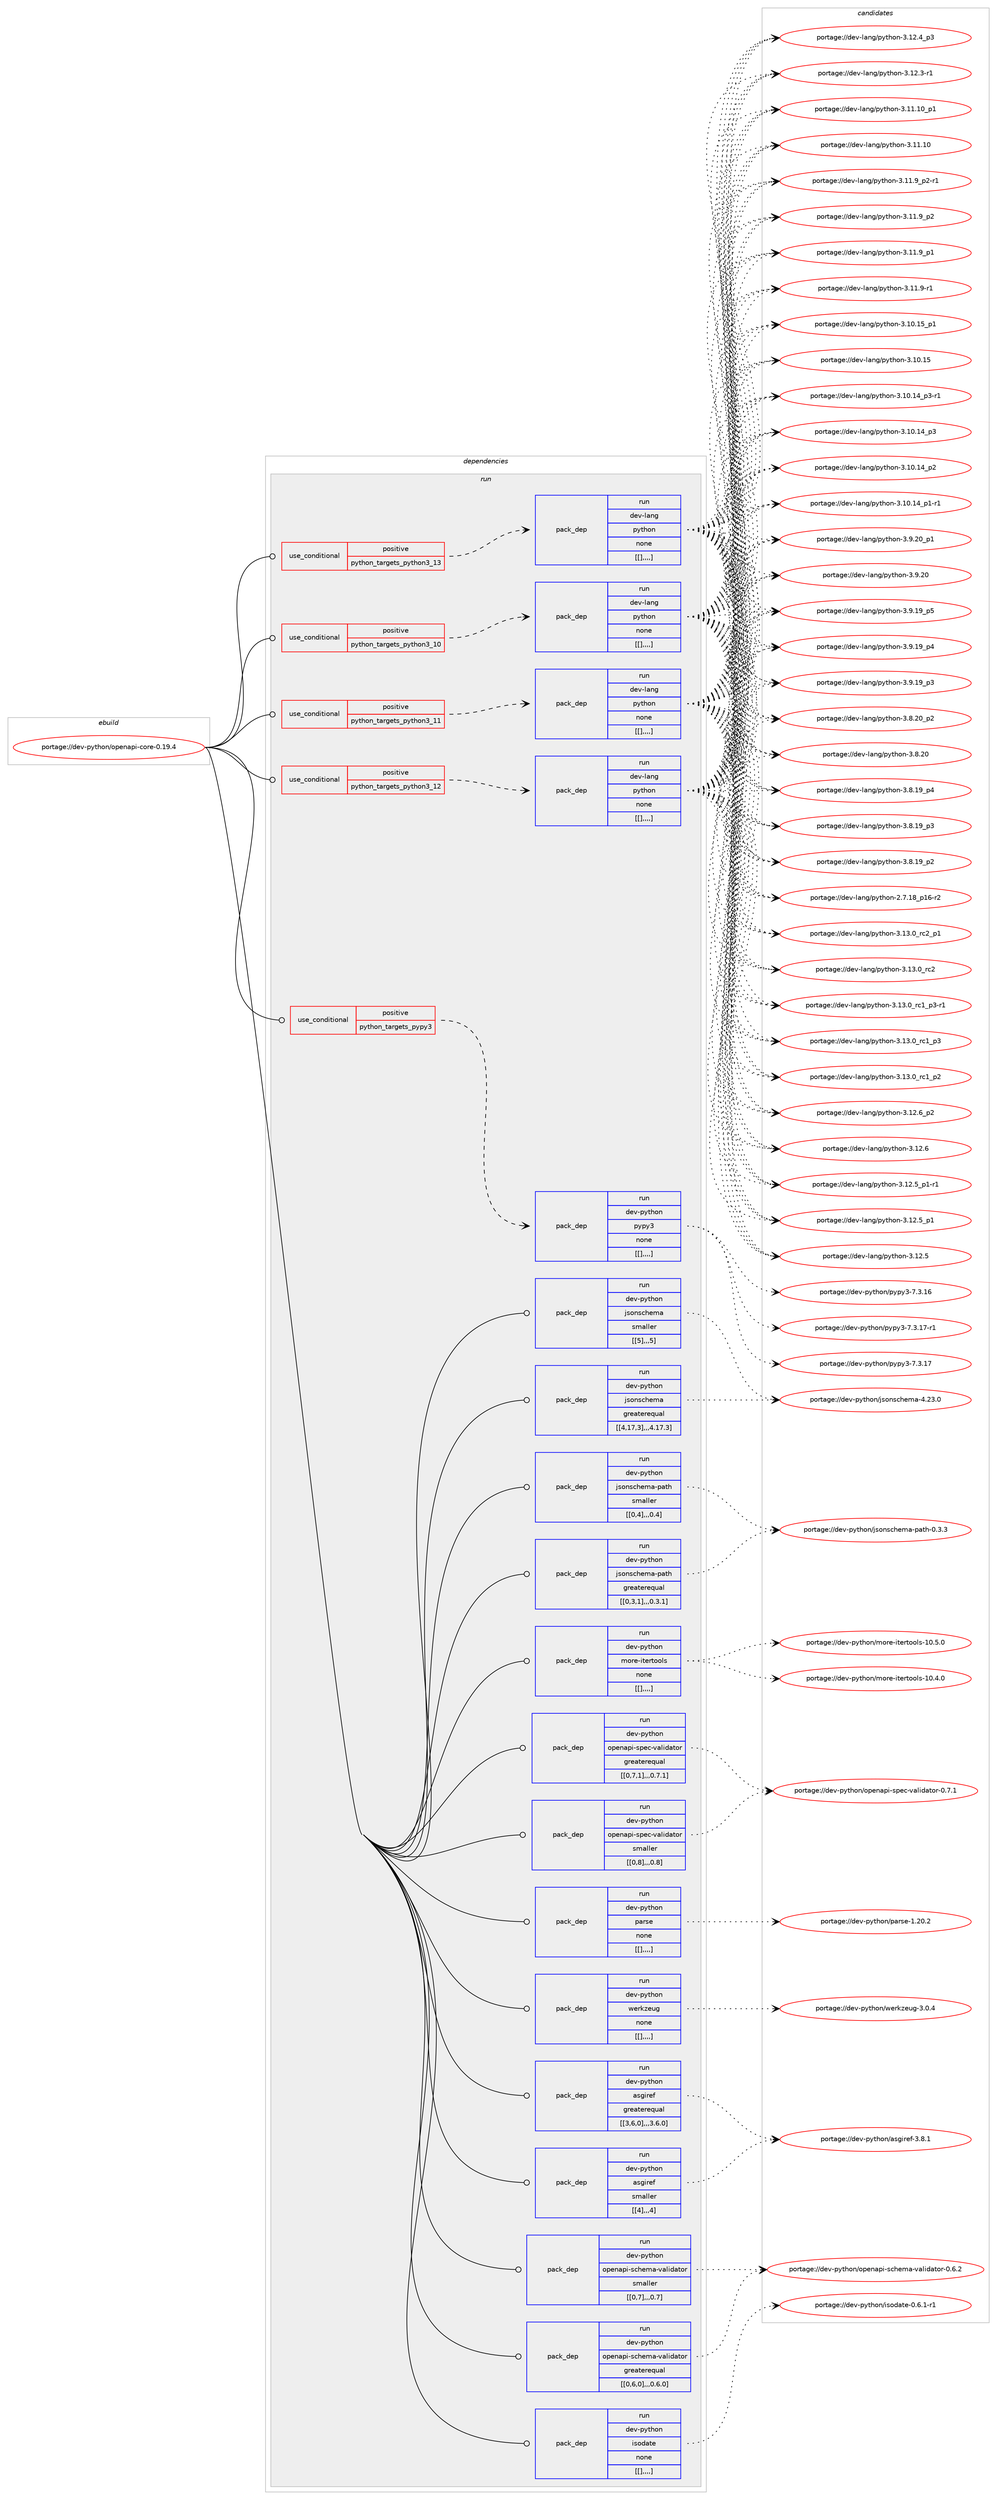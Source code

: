 digraph prolog {

# *************
# Graph options
# *************

newrank=true;
concentrate=true;
compound=true;
graph [rankdir=LR,fontname=Helvetica,fontsize=10,ranksep=1.5];#, ranksep=2.5, nodesep=0.2];
edge  [arrowhead=vee];
node  [fontname=Helvetica,fontsize=10];

# **********
# The ebuild
# **********

subgraph cluster_leftcol {
color=gray;
label=<<i>ebuild</i>>;
id [label="portage://dev-python/openapi-core-0.19.4", color=red, width=4, href="../dev-python/openapi-core-0.19.4.svg"];
}

# ****************
# The dependencies
# ****************

subgraph cluster_midcol {
color=gray;
label=<<i>dependencies</i>>;
subgraph cluster_compile {
fillcolor="#eeeeee";
style=filled;
label=<<i>compile</i>>;
}
subgraph cluster_compileandrun {
fillcolor="#eeeeee";
style=filled;
label=<<i>compile and run</i>>;
}
subgraph cluster_run {
fillcolor="#eeeeee";
style=filled;
label=<<i>run</i>>;
subgraph cond36734 {
dependency155090 [label=<<TABLE BORDER="0" CELLBORDER="1" CELLSPACING="0" CELLPADDING="4"><TR><TD ROWSPAN="3" CELLPADDING="10">use_conditional</TD></TR><TR><TD>positive</TD></TR><TR><TD>python_targets_pypy3</TD></TR></TABLE>>, shape=none, color=red];
subgraph pack117142 {
dependency155091 [label=<<TABLE BORDER="0" CELLBORDER="1" CELLSPACING="0" CELLPADDING="4" WIDTH="220"><TR><TD ROWSPAN="6" CELLPADDING="30">pack_dep</TD></TR><TR><TD WIDTH="110">run</TD></TR><TR><TD>dev-python</TD></TR><TR><TD>pypy3</TD></TR><TR><TD>none</TD></TR><TR><TD>[[],,,,]</TD></TR></TABLE>>, shape=none, color=blue];
}
dependency155090:e -> dependency155091:w [weight=20,style="dashed",arrowhead="vee"];
}
id:e -> dependency155090:w [weight=20,style="solid",arrowhead="odot"];
subgraph cond36735 {
dependency155092 [label=<<TABLE BORDER="0" CELLBORDER="1" CELLSPACING="0" CELLPADDING="4"><TR><TD ROWSPAN="3" CELLPADDING="10">use_conditional</TD></TR><TR><TD>positive</TD></TR><TR><TD>python_targets_python3_10</TD></TR></TABLE>>, shape=none, color=red];
subgraph pack117143 {
dependency155093 [label=<<TABLE BORDER="0" CELLBORDER="1" CELLSPACING="0" CELLPADDING="4" WIDTH="220"><TR><TD ROWSPAN="6" CELLPADDING="30">pack_dep</TD></TR><TR><TD WIDTH="110">run</TD></TR><TR><TD>dev-lang</TD></TR><TR><TD>python</TD></TR><TR><TD>none</TD></TR><TR><TD>[[],,,,]</TD></TR></TABLE>>, shape=none, color=blue];
}
dependency155092:e -> dependency155093:w [weight=20,style="dashed",arrowhead="vee"];
}
id:e -> dependency155092:w [weight=20,style="solid",arrowhead="odot"];
subgraph cond36736 {
dependency155094 [label=<<TABLE BORDER="0" CELLBORDER="1" CELLSPACING="0" CELLPADDING="4"><TR><TD ROWSPAN="3" CELLPADDING="10">use_conditional</TD></TR><TR><TD>positive</TD></TR><TR><TD>python_targets_python3_11</TD></TR></TABLE>>, shape=none, color=red];
subgraph pack117144 {
dependency155095 [label=<<TABLE BORDER="0" CELLBORDER="1" CELLSPACING="0" CELLPADDING="4" WIDTH="220"><TR><TD ROWSPAN="6" CELLPADDING="30">pack_dep</TD></TR><TR><TD WIDTH="110">run</TD></TR><TR><TD>dev-lang</TD></TR><TR><TD>python</TD></TR><TR><TD>none</TD></TR><TR><TD>[[],,,,]</TD></TR></TABLE>>, shape=none, color=blue];
}
dependency155094:e -> dependency155095:w [weight=20,style="dashed",arrowhead="vee"];
}
id:e -> dependency155094:w [weight=20,style="solid",arrowhead="odot"];
subgraph cond36737 {
dependency155096 [label=<<TABLE BORDER="0" CELLBORDER="1" CELLSPACING="0" CELLPADDING="4"><TR><TD ROWSPAN="3" CELLPADDING="10">use_conditional</TD></TR><TR><TD>positive</TD></TR><TR><TD>python_targets_python3_12</TD></TR></TABLE>>, shape=none, color=red];
subgraph pack117145 {
dependency155097 [label=<<TABLE BORDER="0" CELLBORDER="1" CELLSPACING="0" CELLPADDING="4" WIDTH="220"><TR><TD ROWSPAN="6" CELLPADDING="30">pack_dep</TD></TR><TR><TD WIDTH="110">run</TD></TR><TR><TD>dev-lang</TD></TR><TR><TD>python</TD></TR><TR><TD>none</TD></TR><TR><TD>[[],,,,]</TD></TR></TABLE>>, shape=none, color=blue];
}
dependency155096:e -> dependency155097:w [weight=20,style="dashed",arrowhead="vee"];
}
id:e -> dependency155096:w [weight=20,style="solid",arrowhead="odot"];
subgraph cond36738 {
dependency155098 [label=<<TABLE BORDER="0" CELLBORDER="1" CELLSPACING="0" CELLPADDING="4"><TR><TD ROWSPAN="3" CELLPADDING="10">use_conditional</TD></TR><TR><TD>positive</TD></TR><TR><TD>python_targets_python3_13</TD></TR></TABLE>>, shape=none, color=red];
subgraph pack117146 {
dependency155099 [label=<<TABLE BORDER="0" CELLBORDER="1" CELLSPACING="0" CELLPADDING="4" WIDTH="220"><TR><TD ROWSPAN="6" CELLPADDING="30">pack_dep</TD></TR><TR><TD WIDTH="110">run</TD></TR><TR><TD>dev-lang</TD></TR><TR><TD>python</TD></TR><TR><TD>none</TD></TR><TR><TD>[[],,,,]</TD></TR></TABLE>>, shape=none, color=blue];
}
dependency155098:e -> dependency155099:w [weight=20,style="dashed",arrowhead="vee"];
}
id:e -> dependency155098:w [weight=20,style="solid",arrowhead="odot"];
subgraph pack117147 {
dependency155100 [label=<<TABLE BORDER="0" CELLBORDER="1" CELLSPACING="0" CELLPADDING="4" WIDTH="220"><TR><TD ROWSPAN="6" CELLPADDING="30">pack_dep</TD></TR><TR><TD WIDTH="110">run</TD></TR><TR><TD>dev-python</TD></TR><TR><TD>asgiref</TD></TR><TR><TD>greaterequal</TD></TR><TR><TD>[[3,6,0],,,3.6.0]</TD></TR></TABLE>>, shape=none, color=blue];
}
id:e -> dependency155100:w [weight=20,style="solid",arrowhead="odot"];
subgraph pack117148 {
dependency155101 [label=<<TABLE BORDER="0" CELLBORDER="1" CELLSPACING="0" CELLPADDING="4" WIDTH="220"><TR><TD ROWSPAN="6" CELLPADDING="30">pack_dep</TD></TR><TR><TD WIDTH="110">run</TD></TR><TR><TD>dev-python</TD></TR><TR><TD>asgiref</TD></TR><TR><TD>smaller</TD></TR><TR><TD>[[4],,,4]</TD></TR></TABLE>>, shape=none, color=blue];
}
id:e -> dependency155101:w [weight=20,style="solid",arrowhead="odot"];
subgraph pack117149 {
dependency155102 [label=<<TABLE BORDER="0" CELLBORDER="1" CELLSPACING="0" CELLPADDING="4" WIDTH="220"><TR><TD ROWSPAN="6" CELLPADDING="30">pack_dep</TD></TR><TR><TD WIDTH="110">run</TD></TR><TR><TD>dev-python</TD></TR><TR><TD>isodate</TD></TR><TR><TD>none</TD></TR><TR><TD>[[],,,,]</TD></TR></TABLE>>, shape=none, color=blue];
}
id:e -> dependency155102:w [weight=20,style="solid",arrowhead="odot"];
subgraph pack117150 {
dependency155103 [label=<<TABLE BORDER="0" CELLBORDER="1" CELLSPACING="0" CELLPADDING="4" WIDTH="220"><TR><TD ROWSPAN="6" CELLPADDING="30">pack_dep</TD></TR><TR><TD WIDTH="110">run</TD></TR><TR><TD>dev-python</TD></TR><TR><TD>jsonschema</TD></TR><TR><TD>greaterequal</TD></TR><TR><TD>[[4,17,3],,,4.17.3]</TD></TR></TABLE>>, shape=none, color=blue];
}
id:e -> dependency155103:w [weight=20,style="solid",arrowhead="odot"];
subgraph pack117151 {
dependency155104 [label=<<TABLE BORDER="0" CELLBORDER="1" CELLSPACING="0" CELLPADDING="4" WIDTH="220"><TR><TD ROWSPAN="6" CELLPADDING="30">pack_dep</TD></TR><TR><TD WIDTH="110">run</TD></TR><TR><TD>dev-python</TD></TR><TR><TD>jsonschema</TD></TR><TR><TD>smaller</TD></TR><TR><TD>[[5],,,5]</TD></TR></TABLE>>, shape=none, color=blue];
}
id:e -> dependency155104:w [weight=20,style="solid",arrowhead="odot"];
subgraph pack117152 {
dependency155105 [label=<<TABLE BORDER="0" CELLBORDER="1" CELLSPACING="0" CELLPADDING="4" WIDTH="220"><TR><TD ROWSPAN="6" CELLPADDING="30">pack_dep</TD></TR><TR><TD WIDTH="110">run</TD></TR><TR><TD>dev-python</TD></TR><TR><TD>jsonschema-path</TD></TR><TR><TD>greaterequal</TD></TR><TR><TD>[[0,3,1],,,0.3.1]</TD></TR></TABLE>>, shape=none, color=blue];
}
id:e -> dependency155105:w [weight=20,style="solid",arrowhead="odot"];
subgraph pack117153 {
dependency155106 [label=<<TABLE BORDER="0" CELLBORDER="1" CELLSPACING="0" CELLPADDING="4" WIDTH="220"><TR><TD ROWSPAN="6" CELLPADDING="30">pack_dep</TD></TR><TR><TD WIDTH="110">run</TD></TR><TR><TD>dev-python</TD></TR><TR><TD>jsonschema-path</TD></TR><TR><TD>smaller</TD></TR><TR><TD>[[0,4],,,0.4]</TD></TR></TABLE>>, shape=none, color=blue];
}
id:e -> dependency155106:w [weight=20,style="solid",arrowhead="odot"];
subgraph pack117154 {
dependency155107 [label=<<TABLE BORDER="0" CELLBORDER="1" CELLSPACING="0" CELLPADDING="4" WIDTH="220"><TR><TD ROWSPAN="6" CELLPADDING="30">pack_dep</TD></TR><TR><TD WIDTH="110">run</TD></TR><TR><TD>dev-python</TD></TR><TR><TD>more-itertools</TD></TR><TR><TD>none</TD></TR><TR><TD>[[],,,,]</TD></TR></TABLE>>, shape=none, color=blue];
}
id:e -> dependency155107:w [weight=20,style="solid",arrowhead="odot"];
subgraph pack117155 {
dependency155108 [label=<<TABLE BORDER="0" CELLBORDER="1" CELLSPACING="0" CELLPADDING="4" WIDTH="220"><TR><TD ROWSPAN="6" CELLPADDING="30">pack_dep</TD></TR><TR><TD WIDTH="110">run</TD></TR><TR><TD>dev-python</TD></TR><TR><TD>openapi-schema-validator</TD></TR><TR><TD>greaterequal</TD></TR><TR><TD>[[0,6,0],,,0.6.0]</TD></TR></TABLE>>, shape=none, color=blue];
}
id:e -> dependency155108:w [weight=20,style="solid",arrowhead="odot"];
subgraph pack117156 {
dependency155109 [label=<<TABLE BORDER="0" CELLBORDER="1" CELLSPACING="0" CELLPADDING="4" WIDTH="220"><TR><TD ROWSPAN="6" CELLPADDING="30">pack_dep</TD></TR><TR><TD WIDTH="110">run</TD></TR><TR><TD>dev-python</TD></TR><TR><TD>openapi-schema-validator</TD></TR><TR><TD>smaller</TD></TR><TR><TD>[[0,7],,,0.7]</TD></TR></TABLE>>, shape=none, color=blue];
}
id:e -> dependency155109:w [weight=20,style="solid",arrowhead="odot"];
subgraph pack117157 {
dependency155110 [label=<<TABLE BORDER="0" CELLBORDER="1" CELLSPACING="0" CELLPADDING="4" WIDTH="220"><TR><TD ROWSPAN="6" CELLPADDING="30">pack_dep</TD></TR><TR><TD WIDTH="110">run</TD></TR><TR><TD>dev-python</TD></TR><TR><TD>openapi-spec-validator</TD></TR><TR><TD>greaterequal</TD></TR><TR><TD>[[0,7,1],,,0.7.1]</TD></TR></TABLE>>, shape=none, color=blue];
}
id:e -> dependency155110:w [weight=20,style="solid",arrowhead="odot"];
subgraph pack117158 {
dependency155111 [label=<<TABLE BORDER="0" CELLBORDER="1" CELLSPACING="0" CELLPADDING="4" WIDTH="220"><TR><TD ROWSPAN="6" CELLPADDING="30">pack_dep</TD></TR><TR><TD WIDTH="110">run</TD></TR><TR><TD>dev-python</TD></TR><TR><TD>openapi-spec-validator</TD></TR><TR><TD>smaller</TD></TR><TR><TD>[[0,8],,,0.8]</TD></TR></TABLE>>, shape=none, color=blue];
}
id:e -> dependency155111:w [weight=20,style="solid",arrowhead="odot"];
subgraph pack117159 {
dependency155112 [label=<<TABLE BORDER="0" CELLBORDER="1" CELLSPACING="0" CELLPADDING="4" WIDTH="220"><TR><TD ROWSPAN="6" CELLPADDING="30">pack_dep</TD></TR><TR><TD WIDTH="110">run</TD></TR><TR><TD>dev-python</TD></TR><TR><TD>parse</TD></TR><TR><TD>none</TD></TR><TR><TD>[[],,,,]</TD></TR></TABLE>>, shape=none, color=blue];
}
id:e -> dependency155112:w [weight=20,style="solid",arrowhead="odot"];
subgraph pack117160 {
dependency155113 [label=<<TABLE BORDER="0" CELLBORDER="1" CELLSPACING="0" CELLPADDING="4" WIDTH="220"><TR><TD ROWSPAN="6" CELLPADDING="30">pack_dep</TD></TR><TR><TD WIDTH="110">run</TD></TR><TR><TD>dev-python</TD></TR><TR><TD>werkzeug</TD></TR><TR><TD>none</TD></TR><TR><TD>[[],,,,]</TD></TR></TABLE>>, shape=none, color=blue];
}
id:e -> dependency155113:w [weight=20,style="solid",arrowhead="odot"];
}
}

# **************
# The candidates
# **************

subgraph cluster_choices {
rank=same;
color=gray;
label=<<i>candidates</i>>;

subgraph choice117142 {
color=black;
nodesep=1;
choice100101118451121211161041111104711212111212151455546514649554511449 [label="portage://dev-python/pypy3-7.3.17-r1", color=red, width=4,href="../dev-python/pypy3-7.3.17-r1.svg"];
choice10010111845112121116104111110471121211121215145554651464955 [label="portage://dev-python/pypy3-7.3.17", color=red, width=4,href="../dev-python/pypy3-7.3.17.svg"];
choice10010111845112121116104111110471121211121215145554651464954 [label="portage://dev-python/pypy3-7.3.16", color=red, width=4,href="../dev-python/pypy3-7.3.16.svg"];
dependency155091:e -> choice100101118451121211161041111104711212111212151455546514649554511449:w [style=dotted,weight="100"];
dependency155091:e -> choice10010111845112121116104111110471121211121215145554651464955:w [style=dotted,weight="100"];
dependency155091:e -> choice10010111845112121116104111110471121211121215145554651464954:w [style=dotted,weight="100"];
}
subgraph choice117143 {
color=black;
nodesep=1;
choice100101118451089711010347112121116104111110455146495146489511499509511249 [label="portage://dev-lang/python-3.13.0_rc2_p1", color=red, width=4,href="../dev-lang/python-3.13.0_rc2_p1.svg"];
choice10010111845108971101034711212111610411111045514649514648951149950 [label="portage://dev-lang/python-3.13.0_rc2", color=red, width=4,href="../dev-lang/python-3.13.0_rc2.svg"];
choice1001011184510897110103471121211161041111104551464951464895114994995112514511449 [label="portage://dev-lang/python-3.13.0_rc1_p3-r1", color=red, width=4,href="../dev-lang/python-3.13.0_rc1_p3-r1.svg"];
choice100101118451089711010347112121116104111110455146495146489511499499511251 [label="portage://dev-lang/python-3.13.0_rc1_p3", color=red, width=4,href="../dev-lang/python-3.13.0_rc1_p3.svg"];
choice100101118451089711010347112121116104111110455146495146489511499499511250 [label="portage://dev-lang/python-3.13.0_rc1_p2", color=red, width=4,href="../dev-lang/python-3.13.0_rc1_p2.svg"];
choice100101118451089711010347112121116104111110455146495046549511250 [label="portage://dev-lang/python-3.12.6_p2", color=red, width=4,href="../dev-lang/python-3.12.6_p2.svg"];
choice10010111845108971101034711212111610411111045514649504654 [label="portage://dev-lang/python-3.12.6", color=red, width=4,href="../dev-lang/python-3.12.6.svg"];
choice1001011184510897110103471121211161041111104551464950465395112494511449 [label="portage://dev-lang/python-3.12.5_p1-r1", color=red, width=4,href="../dev-lang/python-3.12.5_p1-r1.svg"];
choice100101118451089711010347112121116104111110455146495046539511249 [label="portage://dev-lang/python-3.12.5_p1", color=red, width=4,href="../dev-lang/python-3.12.5_p1.svg"];
choice10010111845108971101034711212111610411111045514649504653 [label="portage://dev-lang/python-3.12.5", color=red, width=4,href="../dev-lang/python-3.12.5.svg"];
choice100101118451089711010347112121116104111110455146495046529511251 [label="portage://dev-lang/python-3.12.4_p3", color=red, width=4,href="../dev-lang/python-3.12.4_p3.svg"];
choice100101118451089711010347112121116104111110455146495046514511449 [label="portage://dev-lang/python-3.12.3-r1", color=red, width=4,href="../dev-lang/python-3.12.3-r1.svg"];
choice10010111845108971101034711212111610411111045514649494649489511249 [label="portage://dev-lang/python-3.11.10_p1", color=red, width=4,href="../dev-lang/python-3.11.10_p1.svg"];
choice1001011184510897110103471121211161041111104551464949464948 [label="portage://dev-lang/python-3.11.10", color=red, width=4,href="../dev-lang/python-3.11.10.svg"];
choice1001011184510897110103471121211161041111104551464949465795112504511449 [label="portage://dev-lang/python-3.11.9_p2-r1", color=red, width=4,href="../dev-lang/python-3.11.9_p2-r1.svg"];
choice100101118451089711010347112121116104111110455146494946579511250 [label="portage://dev-lang/python-3.11.9_p2", color=red, width=4,href="../dev-lang/python-3.11.9_p2.svg"];
choice100101118451089711010347112121116104111110455146494946579511249 [label="portage://dev-lang/python-3.11.9_p1", color=red, width=4,href="../dev-lang/python-3.11.9_p1.svg"];
choice100101118451089711010347112121116104111110455146494946574511449 [label="portage://dev-lang/python-3.11.9-r1", color=red, width=4,href="../dev-lang/python-3.11.9-r1.svg"];
choice10010111845108971101034711212111610411111045514649484649539511249 [label="portage://dev-lang/python-3.10.15_p1", color=red, width=4,href="../dev-lang/python-3.10.15_p1.svg"];
choice1001011184510897110103471121211161041111104551464948464953 [label="portage://dev-lang/python-3.10.15", color=red, width=4,href="../dev-lang/python-3.10.15.svg"];
choice100101118451089711010347112121116104111110455146494846495295112514511449 [label="portage://dev-lang/python-3.10.14_p3-r1", color=red, width=4,href="../dev-lang/python-3.10.14_p3-r1.svg"];
choice10010111845108971101034711212111610411111045514649484649529511251 [label="portage://dev-lang/python-3.10.14_p3", color=red, width=4,href="../dev-lang/python-3.10.14_p3.svg"];
choice10010111845108971101034711212111610411111045514649484649529511250 [label="portage://dev-lang/python-3.10.14_p2", color=red, width=4,href="../dev-lang/python-3.10.14_p2.svg"];
choice100101118451089711010347112121116104111110455146494846495295112494511449 [label="portage://dev-lang/python-3.10.14_p1-r1", color=red, width=4,href="../dev-lang/python-3.10.14_p1-r1.svg"];
choice100101118451089711010347112121116104111110455146574650489511249 [label="portage://dev-lang/python-3.9.20_p1", color=red, width=4,href="../dev-lang/python-3.9.20_p1.svg"];
choice10010111845108971101034711212111610411111045514657465048 [label="portage://dev-lang/python-3.9.20", color=red, width=4,href="../dev-lang/python-3.9.20.svg"];
choice100101118451089711010347112121116104111110455146574649579511253 [label="portage://dev-lang/python-3.9.19_p5", color=red, width=4,href="../dev-lang/python-3.9.19_p5.svg"];
choice100101118451089711010347112121116104111110455146574649579511252 [label="portage://dev-lang/python-3.9.19_p4", color=red, width=4,href="../dev-lang/python-3.9.19_p4.svg"];
choice100101118451089711010347112121116104111110455146574649579511251 [label="portage://dev-lang/python-3.9.19_p3", color=red, width=4,href="../dev-lang/python-3.9.19_p3.svg"];
choice100101118451089711010347112121116104111110455146564650489511250 [label="portage://dev-lang/python-3.8.20_p2", color=red, width=4,href="../dev-lang/python-3.8.20_p2.svg"];
choice10010111845108971101034711212111610411111045514656465048 [label="portage://dev-lang/python-3.8.20", color=red, width=4,href="../dev-lang/python-3.8.20.svg"];
choice100101118451089711010347112121116104111110455146564649579511252 [label="portage://dev-lang/python-3.8.19_p4", color=red, width=4,href="../dev-lang/python-3.8.19_p4.svg"];
choice100101118451089711010347112121116104111110455146564649579511251 [label="portage://dev-lang/python-3.8.19_p3", color=red, width=4,href="../dev-lang/python-3.8.19_p3.svg"];
choice100101118451089711010347112121116104111110455146564649579511250 [label="portage://dev-lang/python-3.8.19_p2", color=red, width=4,href="../dev-lang/python-3.8.19_p2.svg"];
choice100101118451089711010347112121116104111110455046554649569511249544511450 [label="portage://dev-lang/python-2.7.18_p16-r2", color=red, width=4,href="../dev-lang/python-2.7.18_p16-r2.svg"];
dependency155093:e -> choice100101118451089711010347112121116104111110455146495146489511499509511249:w [style=dotted,weight="100"];
dependency155093:e -> choice10010111845108971101034711212111610411111045514649514648951149950:w [style=dotted,weight="100"];
dependency155093:e -> choice1001011184510897110103471121211161041111104551464951464895114994995112514511449:w [style=dotted,weight="100"];
dependency155093:e -> choice100101118451089711010347112121116104111110455146495146489511499499511251:w [style=dotted,weight="100"];
dependency155093:e -> choice100101118451089711010347112121116104111110455146495146489511499499511250:w [style=dotted,weight="100"];
dependency155093:e -> choice100101118451089711010347112121116104111110455146495046549511250:w [style=dotted,weight="100"];
dependency155093:e -> choice10010111845108971101034711212111610411111045514649504654:w [style=dotted,weight="100"];
dependency155093:e -> choice1001011184510897110103471121211161041111104551464950465395112494511449:w [style=dotted,weight="100"];
dependency155093:e -> choice100101118451089711010347112121116104111110455146495046539511249:w [style=dotted,weight="100"];
dependency155093:e -> choice10010111845108971101034711212111610411111045514649504653:w [style=dotted,weight="100"];
dependency155093:e -> choice100101118451089711010347112121116104111110455146495046529511251:w [style=dotted,weight="100"];
dependency155093:e -> choice100101118451089711010347112121116104111110455146495046514511449:w [style=dotted,weight="100"];
dependency155093:e -> choice10010111845108971101034711212111610411111045514649494649489511249:w [style=dotted,weight="100"];
dependency155093:e -> choice1001011184510897110103471121211161041111104551464949464948:w [style=dotted,weight="100"];
dependency155093:e -> choice1001011184510897110103471121211161041111104551464949465795112504511449:w [style=dotted,weight="100"];
dependency155093:e -> choice100101118451089711010347112121116104111110455146494946579511250:w [style=dotted,weight="100"];
dependency155093:e -> choice100101118451089711010347112121116104111110455146494946579511249:w [style=dotted,weight="100"];
dependency155093:e -> choice100101118451089711010347112121116104111110455146494946574511449:w [style=dotted,weight="100"];
dependency155093:e -> choice10010111845108971101034711212111610411111045514649484649539511249:w [style=dotted,weight="100"];
dependency155093:e -> choice1001011184510897110103471121211161041111104551464948464953:w [style=dotted,weight="100"];
dependency155093:e -> choice100101118451089711010347112121116104111110455146494846495295112514511449:w [style=dotted,weight="100"];
dependency155093:e -> choice10010111845108971101034711212111610411111045514649484649529511251:w [style=dotted,weight="100"];
dependency155093:e -> choice10010111845108971101034711212111610411111045514649484649529511250:w [style=dotted,weight="100"];
dependency155093:e -> choice100101118451089711010347112121116104111110455146494846495295112494511449:w [style=dotted,weight="100"];
dependency155093:e -> choice100101118451089711010347112121116104111110455146574650489511249:w [style=dotted,weight="100"];
dependency155093:e -> choice10010111845108971101034711212111610411111045514657465048:w [style=dotted,weight="100"];
dependency155093:e -> choice100101118451089711010347112121116104111110455146574649579511253:w [style=dotted,weight="100"];
dependency155093:e -> choice100101118451089711010347112121116104111110455146574649579511252:w [style=dotted,weight="100"];
dependency155093:e -> choice100101118451089711010347112121116104111110455146574649579511251:w [style=dotted,weight="100"];
dependency155093:e -> choice100101118451089711010347112121116104111110455146564650489511250:w [style=dotted,weight="100"];
dependency155093:e -> choice10010111845108971101034711212111610411111045514656465048:w [style=dotted,weight="100"];
dependency155093:e -> choice100101118451089711010347112121116104111110455146564649579511252:w [style=dotted,weight="100"];
dependency155093:e -> choice100101118451089711010347112121116104111110455146564649579511251:w [style=dotted,weight="100"];
dependency155093:e -> choice100101118451089711010347112121116104111110455146564649579511250:w [style=dotted,weight="100"];
dependency155093:e -> choice100101118451089711010347112121116104111110455046554649569511249544511450:w [style=dotted,weight="100"];
}
subgraph choice117144 {
color=black;
nodesep=1;
choice100101118451089711010347112121116104111110455146495146489511499509511249 [label="portage://dev-lang/python-3.13.0_rc2_p1", color=red, width=4,href="../dev-lang/python-3.13.0_rc2_p1.svg"];
choice10010111845108971101034711212111610411111045514649514648951149950 [label="portage://dev-lang/python-3.13.0_rc2", color=red, width=4,href="../dev-lang/python-3.13.0_rc2.svg"];
choice1001011184510897110103471121211161041111104551464951464895114994995112514511449 [label="portage://dev-lang/python-3.13.0_rc1_p3-r1", color=red, width=4,href="../dev-lang/python-3.13.0_rc1_p3-r1.svg"];
choice100101118451089711010347112121116104111110455146495146489511499499511251 [label="portage://dev-lang/python-3.13.0_rc1_p3", color=red, width=4,href="../dev-lang/python-3.13.0_rc1_p3.svg"];
choice100101118451089711010347112121116104111110455146495146489511499499511250 [label="portage://dev-lang/python-3.13.0_rc1_p2", color=red, width=4,href="../dev-lang/python-3.13.0_rc1_p2.svg"];
choice100101118451089711010347112121116104111110455146495046549511250 [label="portage://dev-lang/python-3.12.6_p2", color=red, width=4,href="../dev-lang/python-3.12.6_p2.svg"];
choice10010111845108971101034711212111610411111045514649504654 [label="portage://dev-lang/python-3.12.6", color=red, width=4,href="../dev-lang/python-3.12.6.svg"];
choice1001011184510897110103471121211161041111104551464950465395112494511449 [label="portage://dev-lang/python-3.12.5_p1-r1", color=red, width=4,href="../dev-lang/python-3.12.5_p1-r1.svg"];
choice100101118451089711010347112121116104111110455146495046539511249 [label="portage://dev-lang/python-3.12.5_p1", color=red, width=4,href="../dev-lang/python-3.12.5_p1.svg"];
choice10010111845108971101034711212111610411111045514649504653 [label="portage://dev-lang/python-3.12.5", color=red, width=4,href="../dev-lang/python-3.12.5.svg"];
choice100101118451089711010347112121116104111110455146495046529511251 [label="portage://dev-lang/python-3.12.4_p3", color=red, width=4,href="../dev-lang/python-3.12.4_p3.svg"];
choice100101118451089711010347112121116104111110455146495046514511449 [label="portage://dev-lang/python-3.12.3-r1", color=red, width=4,href="../dev-lang/python-3.12.3-r1.svg"];
choice10010111845108971101034711212111610411111045514649494649489511249 [label="portage://dev-lang/python-3.11.10_p1", color=red, width=4,href="../dev-lang/python-3.11.10_p1.svg"];
choice1001011184510897110103471121211161041111104551464949464948 [label="portage://dev-lang/python-3.11.10", color=red, width=4,href="../dev-lang/python-3.11.10.svg"];
choice1001011184510897110103471121211161041111104551464949465795112504511449 [label="portage://dev-lang/python-3.11.9_p2-r1", color=red, width=4,href="../dev-lang/python-3.11.9_p2-r1.svg"];
choice100101118451089711010347112121116104111110455146494946579511250 [label="portage://dev-lang/python-3.11.9_p2", color=red, width=4,href="../dev-lang/python-3.11.9_p2.svg"];
choice100101118451089711010347112121116104111110455146494946579511249 [label="portage://dev-lang/python-3.11.9_p1", color=red, width=4,href="../dev-lang/python-3.11.9_p1.svg"];
choice100101118451089711010347112121116104111110455146494946574511449 [label="portage://dev-lang/python-3.11.9-r1", color=red, width=4,href="../dev-lang/python-3.11.9-r1.svg"];
choice10010111845108971101034711212111610411111045514649484649539511249 [label="portage://dev-lang/python-3.10.15_p1", color=red, width=4,href="../dev-lang/python-3.10.15_p1.svg"];
choice1001011184510897110103471121211161041111104551464948464953 [label="portage://dev-lang/python-3.10.15", color=red, width=4,href="../dev-lang/python-3.10.15.svg"];
choice100101118451089711010347112121116104111110455146494846495295112514511449 [label="portage://dev-lang/python-3.10.14_p3-r1", color=red, width=4,href="../dev-lang/python-3.10.14_p3-r1.svg"];
choice10010111845108971101034711212111610411111045514649484649529511251 [label="portage://dev-lang/python-3.10.14_p3", color=red, width=4,href="../dev-lang/python-3.10.14_p3.svg"];
choice10010111845108971101034711212111610411111045514649484649529511250 [label="portage://dev-lang/python-3.10.14_p2", color=red, width=4,href="../dev-lang/python-3.10.14_p2.svg"];
choice100101118451089711010347112121116104111110455146494846495295112494511449 [label="portage://dev-lang/python-3.10.14_p1-r1", color=red, width=4,href="../dev-lang/python-3.10.14_p1-r1.svg"];
choice100101118451089711010347112121116104111110455146574650489511249 [label="portage://dev-lang/python-3.9.20_p1", color=red, width=4,href="../dev-lang/python-3.9.20_p1.svg"];
choice10010111845108971101034711212111610411111045514657465048 [label="portage://dev-lang/python-3.9.20", color=red, width=4,href="../dev-lang/python-3.9.20.svg"];
choice100101118451089711010347112121116104111110455146574649579511253 [label="portage://dev-lang/python-3.9.19_p5", color=red, width=4,href="../dev-lang/python-3.9.19_p5.svg"];
choice100101118451089711010347112121116104111110455146574649579511252 [label="portage://dev-lang/python-3.9.19_p4", color=red, width=4,href="../dev-lang/python-3.9.19_p4.svg"];
choice100101118451089711010347112121116104111110455146574649579511251 [label="portage://dev-lang/python-3.9.19_p3", color=red, width=4,href="../dev-lang/python-3.9.19_p3.svg"];
choice100101118451089711010347112121116104111110455146564650489511250 [label="portage://dev-lang/python-3.8.20_p2", color=red, width=4,href="../dev-lang/python-3.8.20_p2.svg"];
choice10010111845108971101034711212111610411111045514656465048 [label="portage://dev-lang/python-3.8.20", color=red, width=4,href="../dev-lang/python-3.8.20.svg"];
choice100101118451089711010347112121116104111110455146564649579511252 [label="portage://dev-lang/python-3.8.19_p4", color=red, width=4,href="../dev-lang/python-3.8.19_p4.svg"];
choice100101118451089711010347112121116104111110455146564649579511251 [label="portage://dev-lang/python-3.8.19_p3", color=red, width=4,href="../dev-lang/python-3.8.19_p3.svg"];
choice100101118451089711010347112121116104111110455146564649579511250 [label="portage://dev-lang/python-3.8.19_p2", color=red, width=4,href="../dev-lang/python-3.8.19_p2.svg"];
choice100101118451089711010347112121116104111110455046554649569511249544511450 [label="portage://dev-lang/python-2.7.18_p16-r2", color=red, width=4,href="../dev-lang/python-2.7.18_p16-r2.svg"];
dependency155095:e -> choice100101118451089711010347112121116104111110455146495146489511499509511249:w [style=dotted,weight="100"];
dependency155095:e -> choice10010111845108971101034711212111610411111045514649514648951149950:w [style=dotted,weight="100"];
dependency155095:e -> choice1001011184510897110103471121211161041111104551464951464895114994995112514511449:w [style=dotted,weight="100"];
dependency155095:e -> choice100101118451089711010347112121116104111110455146495146489511499499511251:w [style=dotted,weight="100"];
dependency155095:e -> choice100101118451089711010347112121116104111110455146495146489511499499511250:w [style=dotted,weight="100"];
dependency155095:e -> choice100101118451089711010347112121116104111110455146495046549511250:w [style=dotted,weight="100"];
dependency155095:e -> choice10010111845108971101034711212111610411111045514649504654:w [style=dotted,weight="100"];
dependency155095:e -> choice1001011184510897110103471121211161041111104551464950465395112494511449:w [style=dotted,weight="100"];
dependency155095:e -> choice100101118451089711010347112121116104111110455146495046539511249:w [style=dotted,weight="100"];
dependency155095:e -> choice10010111845108971101034711212111610411111045514649504653:w [style=dotted,weight="100"];
dependency155095:e -> choice100101118451089711010347112121116104111110455146495046529511251:w [style=dotted,weight="100"];
dependency155095:e -> choice100101118451089711010347112121116104111110455146495046514511449:w [style=dotted,weight="100"];
dependency155095:e -> choice10010111845108971101034711212111610411111045514649494649489511249:w [style=dotted,weight="100"];
dependency155095:e -> choice1001011184510897110103471121211161041111104551464949464948:w [style=dotted,weight="100"];
dependency155095:e -> choice1001011184510897110103471121211161041111104551464949465795112504511449:w [style=dotted,weight="100"];
dependency155095:e -> choice100101118451089711010347112121116104111110455146494946579511250:w [style=dotted,weight="100"];
dependency155095:e -> choice100101118451089711010347112121116104111110455146494946579511249:w [style=dotted,weight="100"];
dependency155095:e -> choice100101118451089711010347112121116104111110455146494946574511449:w [style=dotted,weight="100"];
dependency155095:e -> choice10010111845108971101034711212111610411111045514649484649539511249:w [style=dotted,weight="100"];
dependency155095:e -> choice1001011184510897110103471121211161041111104551464948464953:w [style=dotted,weight="100"];
dependency155095:e -> choice100101118451089711010347112121116104111110455146494846495295112514511449:w [style=dotted,weight="100"];
dependency155095:e -> choice10010111845108971101034711212111610411111045514649484649529511251:w [style=dotted,weight="100"];
dependency155095:e -> choice10010111845108971101034711212111610411111045514649484649529511250:w [style=dotted,weight="100"];
dependency155095:e -> choice100101118451089711010347112121116104111110455146494846495295112494511449:w [style=dotted,weight="100"];
dependency155095:e -> choice100101118451089711010347112121116104111110455146574650489511249:w [style=dotted,weight="100"];
dependency155095:e -> choice10010111845108971101034711212111610411111045514657465048:w [style=dotted,weight="100"];
dependency155095:e -> choice100101118451089711010347112121116104111110455146574649579511253:w [style=dotted,weight="100"];
dependency155095:e -> choice100101118451089711010347112121116104111110455146574649579511252:w [style=dotted,weight="100"];
dependency155095:e -> choice100101118451089711010347112121116104111110455146574649579511251:w [style=dotted,weight="100"];
dependency155095:e -> choice100101118451089711010347112121116104111110455146564650489511250:w [style=dotted,weight="100"];
dependency155095:e -> choice10010111845108971101034711212111610411111045514656465048:w [style=dotted,weight="100"];
dependency155095:e -> choice100101118451089711010347112121116104111110455146564649579511252:w [style=dotted,weight="100"];
dependency155095:e -> choice100101118451089711010347112121116104111110455146564649579511251:w [style=dotted,weight="100"];
dependency155095:e -> choice100101118451089711010347112121116104111110455146564649579511250:w [style=dotted,weight="100"];
dependency155095:e -> choice100101118451089711010347112121116104111110455046554649569511249544511450:w [style=dotted,weight="100"];
}
subgraph choice117145 {
color=black;
nodesep=1;
choice100101118451089711010347112121116104111110455146495146489511499509511249 [label="portage://dev-lang/python-3.13.0_rc2_p1", color=red, width=4,href="../dev-lang/python-3.13.0_rc2_p1.svg"];
choice10010111845108971101034711212111610411111045514649514648951149950 [label="portage://dev-lang/python-3.13.0_rc2", color=red, width=4,href="../dev-lang/python-3.13.0_rc2.svg"];
choice1001011184510897110103471121211161041111104551464951464895114994995112514511449 [label="portage://dev-lang/python-3.13.0_rc1_p3-r1", color=red, width=4,href="../dev-lang/python-3.13.0_rc1_p3-r1.svg"];
choice100101118451089711010347112121116104111110455146495146489511499499511251 [label="portage://dev-lang/python-3.13.0_rc1_p3", color=red, width=4,href="../dev-lang/python-3.13.0_rc1_p3.svg"];
choice100101118451089711010347112121116104111110455146495146489511499499511250 [label="portage://dev-lang/python-3.13.0_rc1_p2", color=red, width=4,href="../dev-lang/python-3.13.0_rc1_p2.svg"];
choice100101118451089711010347112121116104111110455146495046549511250 [label="portage://dev-lang/python-3.12.6_p2", color=red, width=4,href="../dev-lang/python-3.12.6_p2.svg"];
choice10010111845108971101034711212111610411111045514649504654 [label="portage://dev-lang/python-3.12.6", color=red, width=4,href="../dev-lang/python-3.12.6.svg"];
choice1001011184510897110103471121211161041111104551464950465395112494511449 [label="portage://dev-lang/python-3.12.5_p1-r1", color=red, width=4,href="../dev-lang/python-3.12.5_p1-r1.svg"];
choice100101118451089711010347112121116104111110455146495046539511249 [label="portage://dev-lang/python-3.12.5_p1", color=red, width=4,href="../dev-lang/python-3.12.5_p1.svg"];
choice10010111845108971101034711212111610411111045514649504653 [label="portage://dev-lang/python-3.12.5", color=red, width=4,href="../dev-lang/python-3.12.5.svg"];
choice100101118451089711010347112121116104111110455146495046529511251 [label="portage://dev-lang/python-3.12.4_p3", color=red, width=4,href="../dev-lang/python-3.12.4_p3.svg"];
choice100101118451089711010347112121116104111110455146495046514511449 [label="portage://dev-lang/python-3.12.3-r1", color=red, width=4,href="../dev-lang/python-3.12.3-r1.svg"];
choice10010111845108971101034711212111610411111045514649494649489511249 [label="portage://dev-lang/python-3.11.10_p1", color=red, width=4,href="../dev-lang/python-3.11.10_p1.svg"];
choice1001011184510897110103471121211161041111104551464949464948 [label="portage://dev-lang/python-3.11.10", color=red, width=4,href="../dev-lang/python-3.11.10.svg"];
choice1001011184510897110103471121211161041111104551464949465795112504511449 [label="portage://dev-lang/python-3.11.9_p2-r1", color=red, width=4,href="../dev-lang/python-3.11.9_p2-r1.svg"];
choice100101118451089711010347112121116104111110455146494946579511250 [label="portage://dev-lang/python-3.11.9_p2", color=red, width=4,href="../dev-lang/python-3.11.9_p2.svg"];
choice100101118451089711010347112121116104111110455146494946579511249 [label="portage://dev-lang/python-3.11.9_p1", color=red, width=4,href="../dev-lang/python-3.11.9_p1.svg"];
choice100101118451089711010347112121116104111110455146494946574511449 [label="portage://dev-lang/python-3.11.9-r1", color=red, width=4,href="../dev-lang/python-3.11.9-r1.svg"];
choice10010111845108971101034711212111610411111045514649484649539511249 [label="portage://dev-lang/python-3.10.15_p1", color=red, width=4,href="../dev-lang/python-3.10.15_p1.svg"];
choice1001011184510897110103471121211161041111104551464948464953 [label="portage://dev-lang/python-3.10.15", color=red, width=4,href="../dev-lang/python-3.10.15.svg"];
choice100101118451089711010347112121116104111110455146494846495295112514511449 [label="portage://dev-lang/python-3.10.14_p3-r1", color=red, width=4,href="../dev-lang/python-3.10.14_p3-r1.svg"];
choice10010111845108971101034711212111610411111045514649484649529511251 [label="portage://dev-lang/python-3.10.14_p3", color=red, width=4,href="../dev-lang/python-3.10.14_p3.svg"];
choice10010111845108971101034711212111610411111045514649484649529511250 [label="portage://dev-lang/python-3.10.14_p2", color=red, width=4,href="../dev-lang/python-3.10.14_p2.svg"];
choice100101118451089711010347112121116104111110455146494846495295112494511449 [label="portage://dev-lang/python-3.10.14_p1-r1", color=red, width=4,href="../dev-lang/python-3.10.14_p1-r1.svg"];
choice100101118451089711010347112121116104111110455146574650489511249 [label="portage://dev-lang/python-3.9.20_p1", color=red, width=4,href="../dev-lang/python-3.9.20_p1.svg"];
choice10010111845108971101034711212111610411111045514657465048 [label="portage://dev-lang/python-3.9.20", color=red, width=4,href="../dev-lang/python-3.9.20.svg"];
choice100101118451089711010347112121116104111110455146574649579511253 [label="portage://dev-lang/python-3.9.19_p5", color=red, width=4,href="../dev-lang/python-3.9.19_p5.svg"];
choice100101118451089711010347112121116104111110455146574649579511252 [label="portage://dev-lang/python-3.9.19_p4", color=red, width=4,href="../dev-lang/python-3.9.19_p4.svg"];
choice100101118451089711010347112121116104111110455146574649579511251 [label="portage://dev-lang/python-3.9.19_p3", color=red, width=4,href="../dev-lang/python-3.9.19_p3.svg"];
choice100101118451089711010347112121116104111110455146564650489511250 [label="portage://dev-lang/python-3.8.20_p2", color=red, width=4,href="../dev-lang/python-3.8.20_p2.svg"];
choice10010111845108971101034711212111610411111045514656465048 [label="portage://dev-lang/python-3.8.20", color=red, width=4,href="../dev-lang/python-3.8.20.svg"];
choice100101118451089711010347112121116104111110455146564649579511252 [label="portage://dev-lang/python-3.8.19_p4", color=red, width=4,href="../dev-lang/python-3.8.19_p4.svg"];
choice100101118451089711010347112121116104111110455146564649579511251 [label="portage://dev-lang/python-3.8.19_p3", color=red, width=4,href="../dev-lang/python-3.8.19_p3.svg"];
choice100101118451089711010347112121116104111110455146564649579511250 [label="portage://dev-lang/python-3.8.19_p2", color=red, width=4,href="../dev-lang/python-3.8.19_p2.svg"];
choice100101118451089711010347112121116104111110455046554649569511249544511450 [label="portage://dev-lang/python-2.7.18_p16-r2", color=red, width=4,href="../dev-lang/python-2.7.18_p16-r2.svg"];
dependency155097:e -> choice100101118451089711010347112121116104111110455146495146489511499509511249:w [style=dotted,weight="100"];
dependency155097:e -> choice10010111845108971101034711212111610411111045514649514648951149950:w [style=dotted,weight="100"];
dependency155097:e -> choice1001011184510897110103471121211161041111104551464951464895114994995112514511449:w [style=dotted,weight="100"];
dependency155097:e -> choice100101118451089711010347112121116104111110455146495146489511499499511251:w [style=dotted,weight="100"];
dependency155097:e -> choice100101118451089711010347112121116104111110455146495146489511499499511250:w [style=dotted,weight="100"];
dependency155097:e -> choice100101118451089711010347112121116104111110455146495046549511250:w [style=dotted,weight="100"];
dependency155097:e -> choice10010111845108971101034711212111610411111045514649504654:w [style=dotted,weight="100"];
dependency155097:e -> choice1001011184510897110103471121211161041111104551464950465395112494511449:w [style=dotted,weight="100"];
dependency155097:e -> choice100101118451089711010347112121116104111110455146495046539511249:w [style=dotted,weight="100"];
dependency155097:e -> choice10010111845108971101034711212111610411111045514649504653:w [style=dotted,weight="100"];
dependency155097:e -> choice100101118451089711010347112121116104111110455146495046529511251:w [style=dotted,weight="100"];
dependency155097:e -> choice100101118451089711010347112121116104111110455146495046514511449:w [style=dotted,weight="100"];
dependency155097:e -> choice10010111845108971101034711212111610411111045514649494649489511249:w [style=dotted,weight="100"];
dependency155097:e -> choice1001011184510897110103471121211161041111104551464949464948:w [style=dotted,weight="100"];
dependency155097:e -> choice1001011184510897110103471121211161041111104551464949465795112504511449:w [style=dotted,weight="100"];
dependency155097:e -> choice100101118451089711010347112121116104111110455146494946579511250:w [style=dotted,weight="100"];
dependency155097:e -> choice100101118451089711010347112121116104111110455146494946579511249:w [style=dotted,weight="100"];
dependency155097:e -> choice100101118451089711010347112121116104111110455146494946574511449:w [style=dotted,weight="100"];
dependency155097:e -> choice10010111845108971101034711212111610411111045514649484649539511249:w [style=dotted,weight="100"];
dependency155097:e -> choice1001011184510897110103471121211161041111104551464948464953:w [style=dotted,weight="100"];
dependency155097:e -> choice100101118451089711010347112121116104111110455146494846495295112514511449:w [style=dotted,weight="100"];
dependency155097:e -> choice10010111845108971101034711212111610411111045514649484649529511251:w [style=dotted,weight="100"];
dependency155097:e -> choice10010111845108971101034711212111610411111045514649484649529511250:w [style=dotted,weight="100"];
dependency155097:e -> choice100101118451089711010347112121116104111110455146494846495295112494511449:w [style=dotted,weight="100"];
dependency155097:e -> choice100101118451089711010347112121116104111110455146574650489511249:w [style=dotted,weight="100"];
dependency155097:e -> choice10010111845108971101034711212111610411111045514657465048:w [style=dotted,weight="100"];
dependency155097:e -> choice100101118451089711010347112121116104111110455146574649579511253:w [style=dotted,weight="100"];
dependency155097:e -> choice100101118451089711010347112121116104111110455146574649579511252:w [style=dotted,weight="100"];
dependency155097:e -> choice100101118451089711010347112121116104111110455146574649579511251:w [style=dotted,weight="100"];
dependency155097:e -> choice100101118451089711010347112121116104111110455146564650489511250:w [style=dotted,weight="100"];
dependency155097:e -> choice10010111845108971101034711212111610411111045514656465048:w [style=dotted,weight="100"];
dependency155097:e -> choice100101118451089711010347112121116104111110455146564649579511252:w [style=dotted,weight="100"];
dependency155097:e -> choice100101118451089711010347112121116104111110455146564649579511251:w [style=dotted,weight="100"];
dependency155097:e -> choice100101118451089711010347112121116104111110455146564649579511250:w [style=dotted,weight="100"];
dependency155097:e -> choice100101118451089711010347112121116104111110455046554649569511249544511450:w [style=dotted,weight="100"];
}
subgraph choice117146 {
color=black;
nodesep=1;
choice100101118451089711010347112121116104111110455146495146489511499509511249 [label="portage://dev-lang/python-3.13.0_rc2_p1", color=red, width=4,href="../dev-lang/python-3.13.0_rc2_p1.svg"];
choice10010111845108971101034711212111610411111045514649514648951149950 [label="portage://dev-lang/python-3.13.0_rc2", color=red, width=4,href="../dev-lang/python-3.13.0_rc2.svg"];
choice1001011184510897110103471121211161041111104551464951464895114994995112514511449 [label="portage://dev-lang/python-3.13.0_rc1_p3-r1", color=red, width=4,href="../dev-lang/python-3.13.0_rc1_p3-r1.svg"];
choice100101118451089711010347112121116104111110455146495146489511499499511251 [label="portage://dev-lang/python-3.13.0_rc1_p3", color=red, width=4,href="../dev-lang/python-3.13.0_rc1_p3.svg"];
choice100101118451089711010347112121116104111110455146495146489511499499511250 [label="portage://dev-lang/python-3.13.0_rc1_p2", color=red, width=4,href="../dev-lang/python-3.13.0_rc1_p2.svg"];
choice100101118451089711010347112121116104111110455146495046549511250 [label="portage://dev-lang/python-3.12.6_p2", color=red, width=4,href="../dev-lang/python-3.12.6_p2.svg"];
choice10010111845108971101034711212111610411111045514649504654 [label="portage://dev-lang/python-3.12.6", color=red, width=4,href="../dev-lang/python-3.12.6.svg"];
choice1001011184510897110103471121211161041111104551464950465395112494511449 [label="portage://dev-lang/python-3.12.5_p1-r1", color=red, width=4,href="../dev-lang/python-3.12.5_p1-r1.svg"];
choice100101118451089711010347112121116104111110455146495046539511249 [label="portage://dev-lang/python-3.12.5_p1", color=red, width=4,href="../dev-lang/python-3.12.5_p1.svg"];
choice10010111845108971101034711212111610411111045514649504653 [label="portage://dev-lang/python-3.12.5", color=red, width=4,href="../dev-lang/python-3.12.5.svg"];
choice100101118451089711010347112121116104111110455146495046529511251 [label="portage://dev-lang/python-3.12.4_p3", color=red, width=4,href="../dev-lang/python-3.12.4_p3.svg"];
choice100101118451089711010347112121116104111110455146495046514511449 [label="portage://dev-lang/python-3.12.3-r1", color=red, width=4,href="../dev-lang/python-3.12.3-r1.svg"];
choice10010111845108971101034711212111610411111045514649494649489511249 [label="portage://dev-lang/python-3.11.10_p1", color=red, width=4,href="../dev-lang/python-3.11.10_p1.svg"];
choice1001011184510897110103471121211161041111104551464949464948 [label="portage://dev-lang/python-3.11.10", color=red, width=4,href="../dev-lang/python-3.11.10.svg"];
choice1001011184510897110103471121211161041111104551464949465795112504511449 [label="portage://dev-lang/python-3.11.9_p2-r1", color=red, width=4,href="../dev-lang/python-3.11.9_p2-r1.svg"];
choice100101118451089711010347112121116104111110455146494946579511250 [label="portage://dev-lang/python-3.11.9_p2", color=red, width=4,href="../dev-lang/python-3.11.9_p2.svg"];
choice100101118451089711010347112121116104111110455146494946579511249 [label="portage://dev-lang/python-3.11.9_p1", color=red, width=4,href="../dev-lang/python-3.11.9_p1.svg"];
choice100101118451089711010347112121116104111110455146494946574511449 [label="portage://dev-lang/python-3.11.9-r1", color=red, width=4,href="../dev-lang/python-3.11.9-r1.svg"];
choice10010111845108971101034711212111610411111045514649484649539511249 [label="portage://dev-lang/python-3.10.15_p1", color=red, width=4,href="../dev-lang/python-3.10.15_p1.svg"];
choice1001011184510897110103471121211161041111104551464948464953 [label="portage://dev-lang/python-3.10.15", color=red, width=4,href="../dev-lang/python-3.10.15.svg"];
choice100101118451089711010347112121116104111110455146494846495295112514511449 [label="portage://dev-lang/python-3.10.14_p3-r1", color=red, width=4,href="../dev-lang/python-3.10.14_p3-r1.svg"];
choice10010111845108971101034711212111610411111045514649484649529511251 [label="portage://dev-lang/python-3.10.14_p3", color=red, width=4,href="../dev-lang/python-3.10.14_p3.svg"];
choice10010111845108971101034711212111610411111045514649484649529511250 [label="portage://dev-lang/python-3.10.14_p2", color=red, width=4,href="../dev-lang/python-3.10.14_p2.svg"];
choice100101118451089711010347112121116104111110455146494846495295112494511449 [label="portage://dev-lang/python-3.10.14_p1-r1", color=red, width=4,href="../dev-lang/python-3.10.14_p1-r1.svg"];
choice100101118451089711010347112121116104111110455146574650489511249 [label="portage://dev-lang/python-3.9.20_p1", color=red, width=4,href="../dev-lang/python-3.9.20_p1.svg"];
choice10010111845108971101034711212111610411111045514657465048 [label="portage://dev-lang/python-3.9.20", color=red, width=4,href="../dev-lang/python-3.9.20.svg"];
choice100101118451089711010347112121116104111110455146574649579511253 [label="portage://dev-lang/python-3.9.19_p5", color=red, width=4,href="../dev-lang/python-3.9.19_p5.svg"];
choice100101118451089711010347112121116104111110455146574649579511252 [label="portage://dev-lang/python-3.9.19_p4", color=red, width=4,href="../dev-lang/python-3.9.19_p4.svg"];
choice100101118451089711010347112121116104111110455146574649579511251 [label="portage://dev-lang/python-3.9.19_p3", color=red, width=4,href="../dev-lang/python-3.9.19_p3.svg"];
choice100101118451089711010347112121116104111110455146564650489511250 [label="portage://dev-lang/python-3.8.20_p2", color=red, width=4,href="../dev-lang/python-3.8.20_p2.svg"];
choice10010111845108971101034711212111610411111045514656465048 [label="portage://dev-lang/python-3.8.20", color=red, width=4,href="../dev-lang/python-3.8.20.svg"];
choice100101118451089711010347112121116104111110455146564649579511252 [label="portage://dev-lang/python-3.8.19_p4", color=red, width=4,href="../dev-lang/python-3.8.19_p4.svg"];
choice100101118451089711010347112121116104111110455146564649579511251 [label="portage://dev-lang/python-3.8.19_p3", color=red, width=4,href="../dev-lang/python-3.8.19_p3.svg"];
choice100101118451089711010347112121116104111110455146564649579511250 [label="portage://dev-lang/python-3.8.19_p2", color=red, width=4,href="../dev-lang/python-3.8.19_p2.svg"];
choice100101118451089711010347112121116104111110455046554649569511249544511450 [label="portage://dev-lang/python-2.7.18_p16-r2", color=red, width=4,href="../dev-lang/python-2.7.18_p16-r2.svg"];
dependency155099:e -> choice100101118451089711010347112121116104111110455146495146489511499509511249:w [style=dotted,weight="100"];
dependency155099:e -> choice10010111845108971101034711212111610411111045514649514648951149950:w [style=dotted,weight="100"];
dependency155099:e -> choice1001011184510897110103471121211161041111104551464951464895114994995112514511449:w [style=dotted,weight="100"];
dependency155099:e -> choice100101118451089711010347112121116104111110455146495146489511499499511251:w [style=dotted,weight="100"];
dependency155099:e -> choice100101118451089711010347112121116104111110455146495146489511499499511250:w [style=dotted,weight="100"];
dependency155099:e -> choice100101118451089711010347112121116104111110455146495046549511250:w [style=dotted,weight="100"];
dependency155099:e -> choice10010111845108971101034711212111610411111045514649504654:w [style=dotted,weight="100"];
dependency155099:e -> choice1001011184510897110103471121211161041111104551464950465395112494511449:w [style=dotted,weight="100"];
dependency155099:e -> choice100101118451089711010347112121116104111110455146495046539511249:w [style=dotted,weight="100"];
dependency155099:e -> choice10010111845108971101034711212111610411111045514649504653:w [style=dotted,weight="100"];
dependency155099:e -> choice100101118451089711010347112121116104111110455146495046529511251:w [style=dotted,weight="100"];
dependency155099:e -> choice100101118451089711010347112121116104111110455146495046514511449:w [style=dotted,weight="100"];
dependency155099:e -> choice10010111845108971101034711212111610411111045514649494649489511249:w [style=dotted,weight="100"];
dependency155099:e -> choice1001011184510897110103471121211161041111104551464949464948:w [style=dotted,weight="100"];
dependency155099:e -> choice1001011184510897110103471121211161041111104551464949465795112504511449:w [style=dotted,weight="100"];
dependency155099:e -> choice100101118451089711010347112121116104111110455146494946579511250:w [style=dotted,weight="100"];
dependency155099:e -> choice100101118451089711010347112121116104111110455146494946579511249:w [style=dotted,weight="100"];
dependency155099:e -> choice100101118451089711010347112121116104111110455146494946574511449:w [style=dotted,weight="100"];
dependency155099:e -> choice10010111845108971101034711212111610411111045514649484649539511249:w [style=dotted,weight="100"];
dependency155099:e -> choice1001011184510897110103471121211161041111104551464948464953:w [style=dotted,weight="100"];
dependency155099:e -> choice100101118451089711010347112121116104111110455146494846495295112514511449:w [style=dotted,weight="100"];
dependency155099:e -> choice10010111845108971101034711212111610411111045514649484649529511251:w [style=dotted,weight="100"];
dependency155099:e -> choice10010111845108971101034711212111610411111045514649484649529511250:w [style=dotted,weight="100"];
dependency155099:e -> choice100101118451089711010347112121116104111110455146494846495295112494511449:w [style=dotted,weight="100"];
dependency155099:e -> choice100101118451089711010347112121116104111110455146574650489511249:w [style=dotted,weight="100"];
dependency155099:e -> choice10010111845108971101034711212111610411111045514657465048:w [style=dotted,weight="100"];
dependency155099:e -> choice100101118451089711010347112121116104111110455146574649579511253:w [style=dotted,weight="100"];
dependency155099:e -> choice100101118451089711010347112121116104111110455146574649579511252:w [style=dotted,weight="100"];
dependency155099:e -> choice100101118451089711010347112121116104111110455146574649579511251:w [style=dotted,weight="100"];
dependency155099:e -> choice100101118451089711010347112121116104111110455146564650489511250:w [style=dotted,weight="100"];
dependency155099:e -> choice10010111845108971101034711212111610411111045514656465048:w [style=dotted,weight="100"];
dependency155099:e -> choice100101118451089711010347112121116104111110455146564649579511252:w [style=dotted,weight="100"];
dependency155099:e -> choice100101118451089711010347112121116104111110455146564649579511251:w [style=dotted,weight="100"];
dependency155099:e -> choice100101118451089711010347112121116104111110455146564649579511250:w [style=dotted,weight="100"];
dependency155099:e -> choice100101118451089711010347112121116104111110455046554649569511249544511450:w [style=dotted,weight="100"];
}
subgraph choice117147 {
color=black;
nodesep=1;
choice100101118451121211161041111104797115103105114101102455146564649 [label="portage://dev-python/asgiref-3.8.1", color=red, width=4,href="../dev-python/asgiref-3.8.1.svg"];
dependency155100:e -> choice100101118451121211161041111104797115103105114101102455146564649:w [style=dotted,weight="100"];
}
subgraph choice117148 {
color=black;
nodesep=1;
choice100101118451121211161041111104797115103105114101102455146564649 [label="portage://dev-python/asgiref-3.8.1", color=red, width=4,href="../dev-python/asgiref-3.8.1.svg"];
dependency155101:e -> choice100101118451121211161041111104797115103105114101102455146564649:w [style=dotted,weight="100"];
}
subgraph choice117149 {
color=black;
nodesep=1;
choice1001011184511212111610411111047105115111100971161014548465446494511449 [label="portage://dev-python/isodate-0.6.1-r1", color=red, width=4,href="../dev-python/isodate-0.6.1-r1.svg"];
dependency155102:e -> choice1001011184511212111610411111047105115111100971161014548465446494511449:w [style=dotted,weight="100"];
}
subgraph choice117150 {
color=black;
nodesep=1;
choice1001011184511212111610411111047106115111110115991041011099745524650514648 [label="portage://dev-python/jsonschema-4.23.0", color=red, width=4,href="../dev-python/jsonschema-4.23.0.svg"];
dependency155103:e -> choice1001011184511212111610411111047106115111110115991041011099745524650514648:w [style=dotted,weight="100"];
}
subgraph choice117151 {
color=black;
nodesep=1;
choice1001011184511212111610411111047106115111110115991041011099745524650514648 [label="portage://dev-python/jsonschema-4.23.0", color=red, width=4,href="../dev-python/jsonschema-4.23.0.svg"];
dependency155104:e -> choice1001011184511212111610411111047106115111110115991041011099745524650514648:w [style=dotted,weight="100"];
}
subgraph choice117152 {
color=black;
nodesep=1;
choice100101118451121211161041111104710611511111011599104101109974511297116104454846514651 [label="portage://dev-python/jsonschema-path-0.3.3", color=red, width=4,href="../dev-python/jsonschema-path-0.3.3.svg"];
dependency155105:e -> choice100101118451121211161041111104710611511111011599104101109974511297116104454846514651:w [style=dotted,weight="100"];
}
subgraph choice117153 {
color=black;
nodesep=1;
choice100101118451121211161041111104710611511111011599104101109974511297116104454846514651 [label="portage://dev-python/jsonschema-path-0.3.3", color=red, width=4,href="../dev-python/jsonschema-path-0.3.3.svg"];
dependency155106:e -> choice100101118451121211161041111104710611511111011599104101109974511297116104454846514651:w [style=dotted,weight="100"];
}
subgraph choice117154 {
color=black;
nodesep=1;
choice10010111845112121116104111110471091111141014510511610111411611111110811545494846534648 [label="portage://dev-python/more-itertools-10.5.0", color=red, width=4,href="../dev-python/more-itertools-10.5.0.svg"];
choice10010111845112121116104111110471091111141014510511610111411611111110811545494846524648 [label="portage://dev-python/more-itertools-10.4.0", color=red, width=4,href="../dev-python/more-itertools-10.4.0.svg"];
dependency155107:e -> choice10010111845112121116104111110471091111141014510511610111411611111110811545494846534648:w [style=dotted,weight="100"];
dependency155107:e -> choice10010111845112121116104111110471091111141014510511610111411611111110811545494846524648:w [style=dotted,weight="100"];
}
subgraph choice117155 {
color=black;
nodesep=1;
choice100101118451121211161041111104711111210111097112105451159910410110997451189710810510097116111114454846544650 [label="portage://dev-python/openapi-schema-validator-0.6.2", color=red, width=4,href="../dev-python/openapi-schema-validator-0.6.2.svg"];
dependency155108:e -> choice100101118451121211161041111104711111210111097112105451159910410110997451189710810510097116111114454846544650:w [style=dotted,weight="100"];
}
subgraph choice117156 {
color=black;
nodesep=1;
choice100101118451121211161041111104711111210111097112105451159910410110997451189710810510097116111114454846544650 [label="portage://dev-python/openapi-schema-validator-0.6.2", color=red, width=4,href="../dev-python/openapi-schema-validator-0.6.2.svg"];
dependency155109:e -> choice100101118451121211161041111104711111210111097112105451159910410110997451189710810510097116111114454846544650:w [style=dotted,weight="100"];
}
subgraph choice117157 {
color=black;
nodesep=1;
choice1001011184511212111610411111047111112101110971121054511511210199451189710810510097116111114454846554649 [label="portage://dev-python/openapi-spec-validator-0.7.1", color=red, width=4,href="../dev-python/openapi-spec-validator-0.7.1.svg"];
dependency155110:e -> choice1001011184511212111610411111047111112101110971121054511511210199451189710810510097116111114454846554649:w [style=dotted,weight="100"];
}
subgraph choice117158 {
color=black;
nodesep=1;
choice1001011184511212111610411111047111112101110971121054511511210199451189710810510097116111114454846554649 [label="portage://dev-python/openapi-spec-validator-0.7.1", color=red, width=4,href="../dev-python/openapi-spec-validator-0.7.1.svg"];
dependency155111:e -> choice1001011184511212111610411111047111112101110971121054511511210199451189710810510097116111114454846554649:w [style=dotted,weight="100"];
}
subgraph choice117159 {
color=black;
nodesep=1;
choice10010111845112121116104111110471129711411510145494650484650 [label="portage://dev-python/parse-1.20.2", color=red, width=4,href="../dev-python/parse-1.20.2.svg"];
dependency155112:e -> choice10010111845112121116104111110471129711411510145494650484650:w [style=dotted,weight="100"];
}
subgraph choice117160 {
color=black;
nodesep=1;
choice1001011184511212111610411111047119101114107122101117103455146484652 [label="portage://dev-python/werkzeug-3.0.4", color=red, width=4,href="../dev-python/werkzeug-3.0.4.svg"];
dependency155113:e -> choice1001011184511212111610411111047119101114107122101117103455146484652:w [style=dotted,weight="100"];
}
}

}

